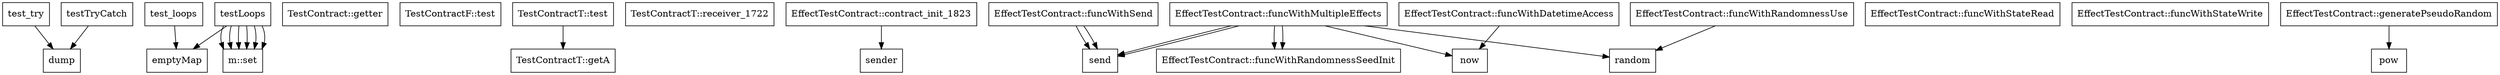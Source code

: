 digraph "CallGraph" {
    node [shape=box];
    node_1 [label="test_try"];
    node_2 [label="test_loops"];
    node_3 [label="testTryCatch"];
    node_4 [label="testLoops"];
    node_5 [label="TestContract::getter"];
    node_6 [label="TestContractF::test"];
    node_7 [label="TestContractT::test"];
    node_8 [label="TestContractT::receiver_1722"];
    node_9 [label="EffectTestContract::contract_init_1823"];
    node_10 [label="EffectTestContract::funcWithSend"];
    node_11 [label="EffectTestContract::funcWithStateRead"];
    node_12 [label="EffectTestContract::funcWithStateWrite"];
    node_13 [label="EffectTestContract::funcWithDatetimeAccess"];
    node_14 [label="EffectTestContract::funcWithRandomnessUse"];
    node_15 [label="EffectTestContract::funcWithRandomnessSeedInit"];
    node_16 [label="EffectTestContract::generatePseudoRandom"];
    node_17 [label="EffectTestContract::funcWithMultipleEffects"];
    node_18 [label="dump"];
    node_19 [label="emptyMap"];
    node_20 [label="m::set"];
    node_21 [label="TestContractT::getA"];
    node_22 [label="sender"];
    node_23 [label="send"];
    node_24 [label="now"];
    node_25 [label="random"];
    node_26 [label="pow"];
    node_1 -> node_18;
    node_2 -> node_19;
    node_3 -> node_18;
    node_4 -> node_20;
    node_4 -> node_20;
    node_4 -> node_20;
    node_4 -> node_19;
    node_4 -> node_20;
    node_4 -> node_20;
    node_4 -> node_20;
    node_7 -> node_21;
    node_9 -> node_22;
    node_10 -> node_23;
    node_10 -> node_23;
    node_13 -> node_24;
    node_14 -> node_25;
    node_16 -> node_26;
    node_17 -> node_23;
    node_17 -> node_15;
    node_17 -> node_25;
    node_17 -> node_23;
    node_17 -> node_24;
    node_17 -> node_15;
}
